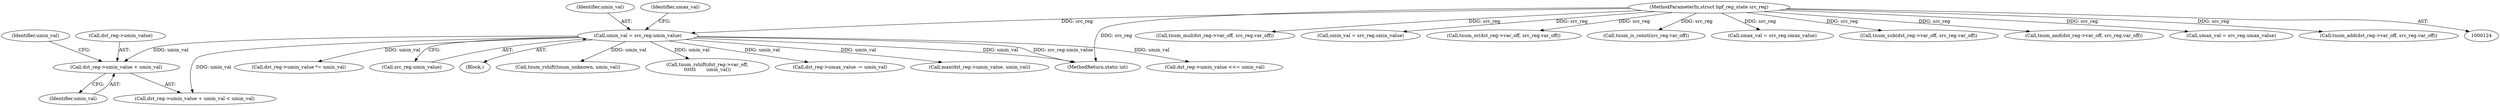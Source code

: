 digraph "0_linux_0c17d1d2c61936401f4702e1846e2c19b200f958@pointer" {
"1000237" [label="(Call,dst_reg->umin_value + umin_val)"];
"1000173" [label="(Call,umin_val = src_reg.umin_value)"];
"1000128" [label="(MethodParameterIn,struct bpf_reg_state src_reg)"];
"1000367" [label="(Call,tnum_mul(dst_reg->var_off, src_reg.var_off))"];
"1000406" [label="(Call,dst_reg->umin_value *= umin_val)"];
"1000175" [label="(Call,src_reg.umin_value)"];
"1000129" [label="(Block,)"];
"1000741" [label="(Call,tnum_rshift(tnum_unknown, umin_val))"];
"1000731" [label="(Call,tnum_rshift(dst_reg->var_off,\n\t\t\t\t\t\t       umin_val))"];
"1000163" [label="(Call,smin_val = src_reg.smin_value)"];
"1000563" [label="(Call,tnum_or(dst_reg->var_off, src_reg.var_off))"];
"1000345" [label="(Call,dst_reg->umax_value -= umin_val)"];
"1000173" [label="(Call,umin_val = src_reg.umin_value)"];
"1000241" [label="(Identifier,umin_val)"];
"1000237" [label="(Call,dst_reg->umin_value + umin_val)"];
"1000574" [label="(Call,max(dst_reg->umin_value, umin_val))"];
"1000185" [label="(Call,tnum_is_const(src_reg.var_off))"];
"1000174" [label="(Identifier,umin_val)"];
"1000771" [label="(MethodReturn,static int)"];
"1000242" [label="(Identifier,umin_val)"];
"1000236" [label="(Call,dst_reg->umin_value + umin_val < umin_val)"];
"1000168" [label="(Call,smax_val = src_reg.smax_value)"];
"1000354" [label="(Call,tnum_sub(dst_reg->var_off, src_reg.var_off))"];
"1000128" [label="(MethodParameterIn,struct bpf_reg_state src_reg)"];
"1000474" [label="(Call,tnum_and(dst_reg->var_off, src_reg.var_off))"];
"1000178" [label="(Call,umax_val = src_reg.umax_value)"];
"1000238" [label="(Call,dst_reg->umin_value)"];
"1000179" [label="(Identifier,umax_val)"];
"1000649" [label="(Call,dst_reg->umin_value <<= umin_val)"];
"1000277" [label="(Call,tnum_add(dst_reg->var_off, src_reg.var_off))"];
"1000237" -> "1000236"  [label="AST: "];
"1000237" -> "1000241"  [label="CFG: "];
"1000238" -> "1000237"  [label="AST: "];
"1000241" -> "1000237"  [label="AST: "];
"1000242" -> "1000237"  [label="CFG: "];
"1000173" -> "1000237"  [label="DDG: umin_val"];
"1000173" -> "1000129"  [label="AST: "];
"1000173" -> "1000175"  [label="CFG: "];
"1000174" -> "1000173"  [label="AST: "];
"1000175" -> "1000173"  [label="AST: "];
"1000179" -> "1000173"  [label="CFG: "];
"1000173" -> "1000771"  [label="DDG: umin_val"];
"1000173" -> "1000771"  [label="DDG: src_reg.umin_value"];
"1000128" -> "1000173"  [label="DDG: src_reg"];
"1000173" -> "1000236"  [label="DDG: umin_val"];
"1000173" -> "1000345"  [label="DDG: umin_val"];
"1000173" -> "1000406"  [label="DDG: umin_val"];
"1000173" -> "1000574"  [label="DDG: umin_val"];
"1000173" -> "1000649"  [label="DDG: umin_val"];
"1000173" -> "1000731"  [label="DDG: umin_val"];
"1000173" -> "1000741"  [label="DDG: umin_val"];
"1000128" -> "1000124"  [label="AST: "];
"1000128" -> "1000771"  [label="DDG: src_reg"];
"1000128" -> "1000163"  [label="DDG: src_reg"];
"1000128" -> "1000168"  [label="DDG: src_reg"];
"1000128" -> "1000178"  [label="DDG: src_reg"];
"1000128" -> "1000185"  [label="DDG: src_reg"];
"1000128" -> "1000277"  [label="DDG: src_reg"];
"1000128" -> "1000354"  [label="DDG: src_reg"];
"1000128" -> "1000367"  [label="DDG: src_reg"];
"1000128" -> "1000474"  [label="DDG: src_reg"];
"1000128" -> "1000563"  [label="DDG: src_reg"];
}
